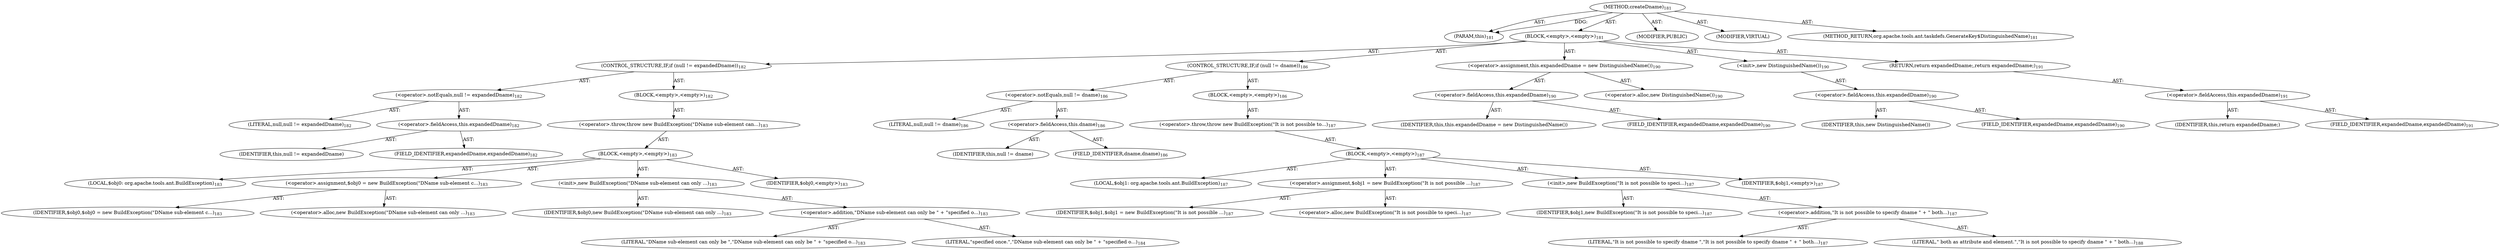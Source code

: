 digraph "createDname" {  
"111669149706" [label = <(METHOD,createDname)<SUB>181</SUB>> ]
"115964117017" [label = <(PARAM,this)<SUB>181</SUB>> ]
"25769803790" [label = <(BLOCK,&lt;empty&gt;,&lt;empty&gt;)<SUB>181</SUB>> ]
"47244640260" [label = <(CONTROL_STRUCTURE,IF,if (null != expandedDname))<SUB>182</SUB>> ]
"30064771135" [label = <(&lt;operator&gt;.notEquals,null != expandedDname)<SUB>182</SUB>> ]
"90194313228" [label = <(LITERAL,null,null != expandedDname)<SUB>182</SUB>> ]
"30064771136" [label = <(&lt;operator&gt;.fieldAccess,this.expandedDname)<SUB>182</SUB>> ]
"68719476809" [label = <(IDENTIFIER,this,null != expandedDname)> ]
"55834574858" [label = <(FIELD_IDENTIFIER,expandedDname,expandedDname)<SUB>182</SUB>> ]
"25769803791" [label = <(BLOCK,&lt;empty&gt;,&lt;empty&gt;)<SUB>182</SUB>> ]
"30064771137" [label = <(&lt;operator&gt;.throw,throw new BuildException(&quot;DName sub-element can...)<SUB>183</SUB>> ]
"25769803792" [label = <(BLOCK,&lt;empty&gt;,&lt;empty&gt;)<SUB>183</SUB>> ]
"94489280521" [label = <(LOCAL,$obj0: org.apache.tools.ant.BuildException)<SUB>183</SUB>> ]
"30064771138" [label = <(&lt;operator&gt;.assignment,$obj0 = new BuildException(&quot;DName sub-element c...)<SUB>183</SUB>> ]
"68719476810" [label = <(IDENTIFIER,$obj0,$obj0 = new BuildException(&quot;DName sub-element c...)<SUB>183</SUB>> ]
"30064771139" [label = <(&lt;operator&gt;.alloc,new BuildException(&quot;DName sub-element can only ...)<SUB>183</SUB>> ]
"30064771140" [label = <(&lt;init&gt;,new BuildException(&quot;DName sub-element can only ...)<SUB>183</SUB>> ]
"68719476811" [label = <(IDENTIFIER,$obj0,new BuildException(&quot;DName sub-element can only ...)<SUB>183</SUB>> ]
"30064771141" [label = <(&lt;operator&gt;.addition,&quot;DName sub-element can only be &quot; + &quot;specified o...)<SUB>183</SUB>> ]
"90194313229" [label = <(LITERAL,&quot;DName sub-element can only be &quot;,&quot;DName sub-element can only be &quot; + &quot;specified o...)<SUB>183</SUB>> ]
"90194313230" [label = <(LITERAL,&quot;specified once.&quot;,&quot;DName sub-element can only be &quot; + &quot;specified o...)<SUB>184</SUB>> ]
"68719476812" [label = <(IDENTIFIER,$obj0,&lt;empty&gt;)<SUB>183</SUB>> ]
"47244640261" [label = <(CONTROL_STRUCTURE,IF,if (null != dname))<SUB>186</SUB>> ]
"30064771142" [label = <(&lt;operator&gt;.notEquals,null != dname)<SUB>186</SUB>> ]
"90194313231" [label = <(LITERAL,null,null != dname)<SUB>186</SUB>> ]
"30064771143" [label = <(&lt;operator&gt;.fieldAccess,this.dname)<SUB>186</SUB>> ]
"68719476813" [label = <(IDENTIFIER,this,null != dname)> ]
"55834574859" [label = <(FIELD_IDENTIFIER,dname,dname)<SUB>186</SUB>> ]
"25769803793" [label = <(BLOCK,&lt;empty&gt;,&lt;empty&gt;)<SUB>186</SUB>> ]
"30064771144" [label = <(&lt;operator&gt;.throw,throw new BuildException(&quot;It is not possible to...)<SUB>187</SUB>> ]
"25769803794" [label = <(BLOCK,&lt;empty&gt;,&lt;empty&gt;)<SUB>187</SUB>> ]
"94489280522" [label = <(LOCAL,$obj1: org.apache.tools.ant.BuildException)<SUB>187</SUB>> ]
"30064771145" [label = <(&lt;operator&gt;.assignment,$obj1 = new BuildException(&quot;It is not possible ...)<SUB>187</SUB>> ]
"68719476814" [label = <(IDENTIFIER,$obj1,$obj1 = new BuildException(&quot;It is not possible ...)<SUB>187</SUB>> ]
"30064771146" [label = <(&lt;operator&gt;.alloc,new BuildException(&quot;It is not possible to speci...)<SUB>187</SUB>> ]
"30064771147" [label = <(&lt;init&gt;,new BuildException(&quot;It is not possible to speci...)<SUB>187</SUB>> ]
"68719476815" [label = <(IDENTIFIER,$obj1,new BuildException(&quot;It is not possible to speci...)<SUB>187</SUB>> ]
"30064771148" [label = <(&lt;operator&gt;.addition,&quot;It is not possible to specify dname &quot; + &quot; both...)<SUB>187</SUB>> ]
"90194313232" [label = <(LITERAL,&quot;It is not possible to specify dname &quot;,&quot;It is not possible to specify dname &quot; + &quot; both...)<SUB>187</SUB>> ]
"90194313233" [label = <(LITERAL,&quot; both as attribute and element.&quot;,&quot;It is not possible to specify dname &quot; + &quot; both...)<SUB>188</SUB>> ]
"68719476816" [label = <(IDENTIFIER,$obj1,&lt;empty&gt;)<SUB>187</SUB>> ]
"30064771149" [label = <(&lt;operator&gt;.assignment,this.expandedDname = new DistinguishedName())<SUB>190</SUB>> ]
"30064771150" [label = <(&lt;operator&gt;.fieldAccess,this.expandedDname)<SUB>190</SUB>> ]
"68719476817" [label = <(IDENTIFIER,this,this.expandedDname = new DistinguishedName())> ]
"55834574860" [label = <(FIELD_IDENTIFIER,expandedDname,expandedDname)<SUB>190</SUB>> ]
"30064771151" [label = <(&lt;operator&gt;.alloc,new DistinguishedName())<SUB>190</SUB>> ]
"30064771152" [label = <(&lt;init&gt;,new DistinguishedName())<SUB>190</SUB>> ]
"30064771153" [label = <(&lt;operator&gt;.fieldAccess,this.expandedDname)<SUB>190</SUB>> ]
"68719476818" [label = <(IDENTIFIER,this,new DistinguishedName())> ]
"55834574861" [label = <(FIELD_IDENTIFIER,expandedDname,expandedDname)<SUB>190</SUB>> ]
"146028888071" [label = <(RETURN,return expandedDname;,return expandedDname;)<SUB>191</SUB>> ]
"30064771154" [label = <(&lt;operator&gt;.fieldAccess,this.expandedDname)<SUB>191</SUB>> ]
"68719476819" [label = <(IDENTIFIER,this,return expandedDname;)> ]
"55834574862" [label = <(FIELD_IDENTIFIER,expandedDname,expandedDname)<SUB>191</SUB>> ]
"133143986213" [label = <(MODIFIER,PUBLIC)> ]
"133143986214" [label = <(MODIFIER,VIRTUAL)> ]
"128849018890" [label = <(METHOD_RETURN,org.apache.tools.ant.taskdefs.GenerateKey$DistinguishedName)<SUB>181</SUB>> ]
  "111669149706" -> "115964117017"  [ label = "AST: "] 
  "111669149706" -> "25769803790"  [ label = "AST: "] 
  "111669149706" -> "133143986213"  [ label = "AST: "] 
  "111669149706" -> "133143986214"  [ label = "AST: "] 
  "111669149706" -> "128849018890"  [ label = "AST: "] 
  "25769803790" -> "47244640260"  [ label = "AST: "] 
  "25769803790" -> "47244640261"  [ label = "AST: "] 
  "25769803790" -> "30064771149"  [ label = "AST: "] 
  "25769803790" -> "30064771152"  [ label = "AST: "] 
  "25769803790" -> "146028888071"  [ label = "AST: "] 
  "47244640260" -> "30064771135"  [ label = "AST: "] 
  "47244640260" -> "25769803791"  [ label = "AST: "] 
  "30064771135" -> "90194313228"  [ label = "AST: "] 
  "30064771135" -> "30064771136"  [ label = "AST: "] 
  "30064771136" -> "68719476809"  [ label = "AST: "] 
  "30064771136" -> "55834574858"  [ label = "AST: "] 
  "25769803791" -> "30064771137"  [ label = "AST: "] 
  "30064771137" -> "25769803792"  [ label = "AST: "] 
  "25769803792" -> "94489280521"  [ label = "AST: "] 
  "25769803792" -> "30064771138"  [ label = "AST: "] 
  "25769803792" -> "30064771140"  [ label = "AST: "] 
  "25769803792" -> "68719476812"  [ label = "AST: "] 
  "30064771138" -> "68719476810"  [ label = "AST: "] 
  "30064771138" -> "30064771139"  [ label = "AST: "] 
  "30064771140" -> "68719476811"  [ label = "AST: "] 
  "30064771140" -> "30064771141"  [ label = "AST: "] 
  "30064771141" -> "90194313229"  [ label = "AST: "] 
  "30064771141" -> "90194313230"  [ label = "AST: "] 
  "47244640261" -> "30064771142"  [ label = "AST: "] 
  "47244640261" -> "25769803793"  [ label = "AST: "] 
  "30064771142" -> "90194313231"  [ label = "AST: "] 
  "30064771142" -> "30064771143"  [ label = "AST: "] 
  "30064771143" -> "68719476813"  [ label = "AST: "] 
  "30064771143" -> "55834574859"  [ label = "AST: "] 
  "25769803793" -> "30064771144"  [ label = "AST: "] 
  "30064771144" -> "25769803794"  [ label = "AST: "] 
  "25769803794" -> "94489280522"  [ label = "AST: "] 
  "25769803794" -> "30064771145"  [ label = "AST: "] 
  "25769803794" -> "30064771147"  [ label = "AST: "] 
  "25769803794" -> "68719476816"  [ label = "AST: "] 
  "30064771145" -> "68719476814"  [ label = "AST: "] 
  "30064771145" -> "30064771146"  [ label = "AST: "] 
  "30064771147" -> "68719476815"  [ label = "AST: "] 
  "30064771147" -> "30064771148"  [ label = "AST: "] 
  "30064771148" -> "90194313232"  [ label = "AST: "] 
  "30064771148" -> "90194313233"  [ label = "AST: "] 
  "30064771149" -> "30064771150"  [ label = "AST: "] 
  "30064771149" -> "30064771151"  [ label = "AST: "] 
  "30064771150" -> "68719476817"  [ label = "AST: "] 
  "30064771150" -> "55834574860"  [ label = "AST: "] 
  "30064771152" -> "30064771153"  [ label = "AST: "] 
  "30064771153" -> "68719476818"  [ label = "AST: "] 
  "30064771153" -> "55834574861"  [ label = "AST: "] 
  "146028888071" -> "30064771154"  [ label = "AST: "] 
  "30064771154" -> "68719476819"  [ label = "AST: "] 
  "30064771154" -> "55834574862"  [ label = "AST: "] 
  "111669149706" -> "115964117017"  [ label = "DDG: "] 
}
